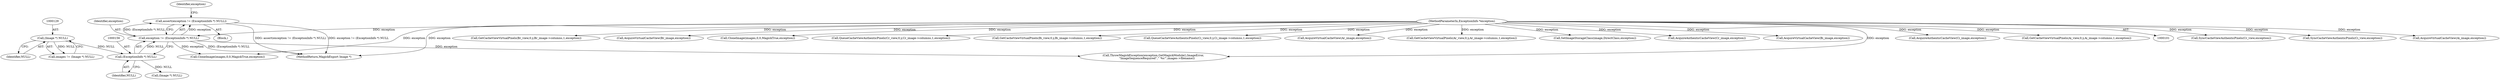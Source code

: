 digraph "0_ImageMagick6_7c2c5ba5b8e3a0b2b82f56c71dfab74ed4006df7_0@API" {
"1000152" [label="(Call,assert(exception != (ExceptionInfo *) NULL))"];
"1000153" [label="(Call,exception != (ExceptionInfo *) NULL)"];
"1000104" [label="(MethodParameterIn,ExceptionInfo *exception)"];
"1000155" [label="(Call,(ExceptionInfo *) NULL)"];
"1000128" [label="(Call,(Image *) NULL)"];
"1000105" [label="(Block,)"];
"1000130" [label="(Identifier,NULL)"];
"1000831" [label="(Call,SyncCacheViewAuthenticPixels(Cr_view,exception))"];
"1000822" [label="(Call,SyncCacheViewAuthenticPixels(Ci_view,exception))"];
"1000348" [label="(Call,AcquireVirtualCacheView(Ai_image,exception))"];
"1000161" [label="(Identifier,exception)"];
"1000423" [label="(Call,GetCacheViewVirtualPixels(Br_view,0,y,Br_image->columns,1,exception))"];
"1000353" [label="(Call,AcquireVirtualCacheView(Br_image,exception))"];
"1000234" [label="(Call,CloneImage(images,0,0,MagickTrue,exception))"];
"1000155" [label="(Call,(ExceptionInfo *) NULL)"];
"1000175" [label="(Call,ThrowMagickException(exception,GetMagickModule(),ImageError,\n        \"ImageSequenceRequired\",\"`%s'\",images->filename))"];
"1000445" [label="(Call,QueueCacheViewAuthenticPixels(Cr_view,0,y,Cr_image->columns,1,exception))"];
"1000434" [label="(Call,GetCacheViewVirtualPixels(Bi_view,0,y,Bi_image->columns,1,exception))"];
"1000152" [label="(Call,assert(exception != (ExceptionInfo *) NULL))"];
"1000126" [label="(Call,images != (Image *) NULL)"];
"1000190" [label="(Call,CloneImage(images,0,0,MagickTrue,exception))"];
"1000456" [label="(Call,QueueCacheViewAuthenticPixels(Ci_view,0,y,Ci_image->columns,1,exception))"];
"1000900" [label="(MethodReturn,MagickExport Image *)"];
"1000343" [label="(Call,AcquireVirtualCacheView(Ar_image,exception))"];
"1000401" [label="(Call,GetCacheViewVirtualPixels(Ar_view,0,y,Ar_image->columns,1,exception))"];
"1000208" [label="(Call,SetImageStorageClass(image,DirectClass,exception))"];
"1000157" [label="(Identifier,NULL)"];
"1000128" [label="(Call,(Image *) NULL)"];
"1000363" [label="(Call,AcquireAuthenticCacheView(Cr_image,exception))"];
"1000358" [label="(Call,AcquireVirtualCacheView(Bi_image,exception))"];
"1000169" [label="(Call,(Image *) NULL)"];
"1000153" [label="(Call,exception != (ExceptionInfo *) NULL)"];
"1000154" [label="(Identifier,exception)"];
"1000104" [label="(MethodParameterIn,ExceptionInfo *exception)"];
"1000368" [label="(Call,AcquireAuthenticCacheView(Ci_image,exception))"];
"1000412" [label="(Call,GetCacheViewVirtualPixels(Ai_view,0,y,Ai_image->columns,1,exception))"];
"1000152" -> "1000105"  [label="AST: "];
"1000152" -> "1000153"  [label="CFG: "];
"1000153" -> "1000152"  [label="AST: "];
"1000161" -> "1000152"  [label="CFG: "];
"1000152" -> "1000900"  [label="DDG: assert(exception != (ExceptionInfo *) NULL)"];
"1000152" -> "1000900"  [label="DDG: exception != (ExceptionInfo *) NULL"];
"1000153" -> "1000152"  [label="DDG: exception"];
"1000153" -> "1000152"  [label="DDG: (ExceptionInfo *) NULL"];
"1000153" -> "1000155"  [label="CFG: "];
"1000154" -> "1000153"  [label="AST: "];
"1000155" -> "1000153"  [label="AST: "];
"1000153" -> "1000900"  [label="DDG: (ExceptionInfo *) NULL"];
"1000104" -> "1000153"  [label="DDG: exception"];
"1000155" -> "1000153"  [label="DDG: NULL"];
"1000153" -> "1000175"  [label="DDG: exception"];
"1000153" -> "1000190"  [label="DDG: exception"];
"1000104" -> "1000101"  [label="AST: "];
"1000104" -> "1000900"  [label="DDG: exception"];
"1000104" -> "1000175"  [label="DDG: exception"];
"1000104" -> "1000190"  [label="DDG: exception"];
"1000104" -> "1000208"  [label="DDG: exception"];
"1000104" -> "1000234"  [label="DDG: exception"];
"1000104" -> "1000343"  [label="DDG: exception"];
"1000104" -> "1000348"  [label="DDG: exception"];
"1000104" -> "1000353"  [label="DDG: exception"];
"1000104" -> "1000358"  [label="DDG: exception"];
"1000104" -> "1000363"  [label="DDG: exception"];
"1000104" -> "1000368"  [label="DDG: exception"];
"1000104" -> "1000401"  [label="DDG: exception"];
"1000104" -> "1000412"  [label="DDG: exception"];
"1000104" -> "1000423"  [label="DDG: exception"];
"1000104" -> "1000434"  [label="DDG: exception"];
"1000104" -> "1000445"  [label="DDG: exception"];
"1000104" -> "1000456"  [label="DDG: exception"];
"1000104" -> "1000822"  [label="DDG: exception"];
"1000104" -> "1000831"  [label="DDG: exception"];
"1000155" -> "1000157"  [label="CFG: "];
"1000156" -> "1000155"  [label="AST: "];
"1000157" -> "1000155"  [label="AST: "];
"1000128" -> "1000155"  [label="DDG: NULL"];
"1000155" -> "1000169"  [label="DDG: NULL"];
"1000128" -> "1000126"  [label="AST: "];
"1000128" -> "1000130"  [label="CFG: "];
"1000129" -> "1000128"  [label="AST: "];
"1000130" -> "1000128"  [label="AST: "];
"1000126" -> "1000128"  [label="CFG: "];
"1000128" -> "1000126"  [label="DDG: NULL"];
}
